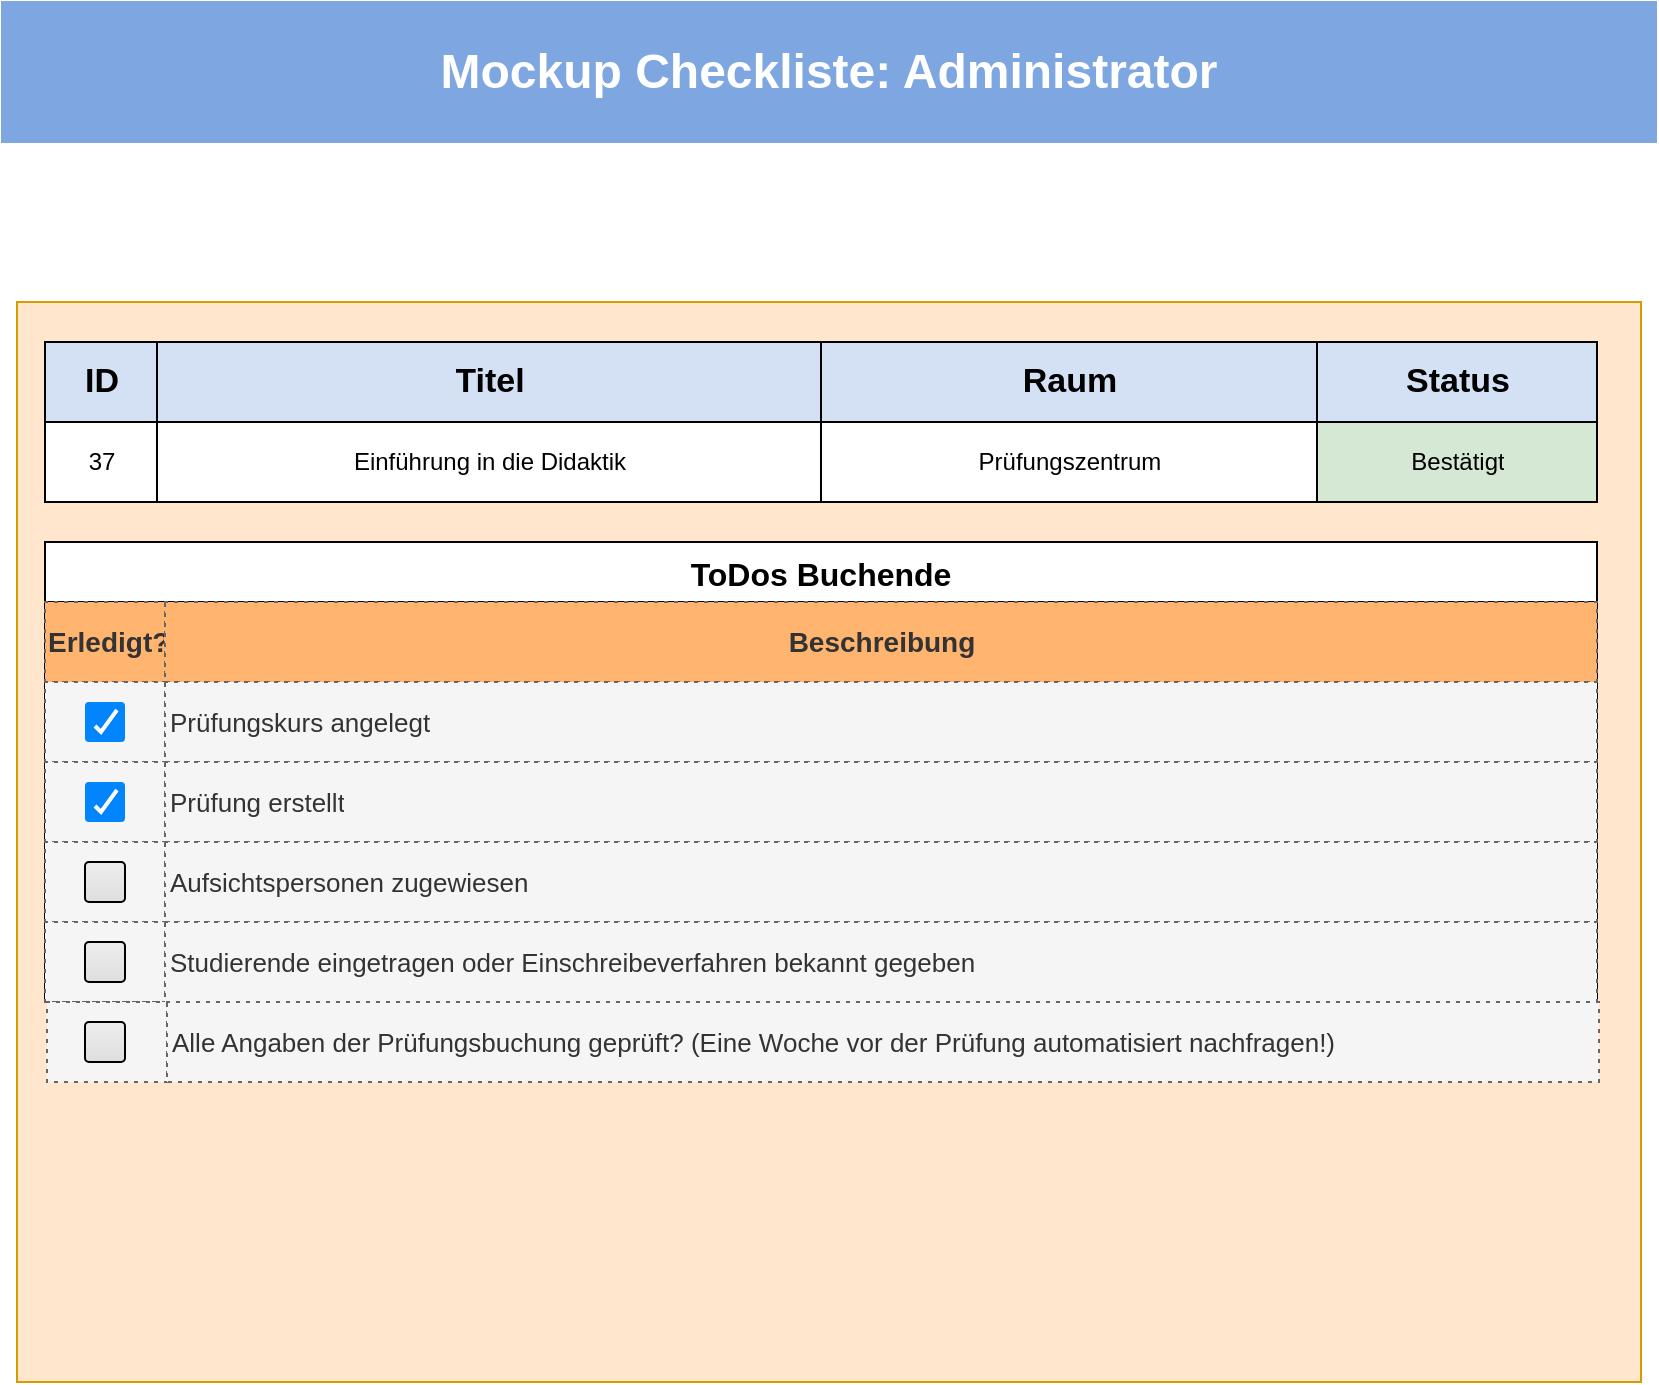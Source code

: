 <mxfile version="24.7.5" pages="2">
  <diagram name="Checkliste" id="Zr_G_hcXwSWRQ9lRJL4E">
    <mxGraphModel grid="1" page="1" gridSize="10" guides="1" tooltips="1" connect="1" arrows="1" fold="1" pageScale="1" pageWidth="827" pageHeight="1169" math="0" shadow="0">
      <root>
        <mxCell id="0" />
        <mxCell id="1" parent="0" />
        <mxCell id="95HuahfwG-BCZ0HRhhbP-1" value="&lt;font style=&quot;font-size: 24px;&quot; color=&quot;#ffffff&quot;&gt;&lt;b&gt;Mockup Checkliste: Administrator&lt;/b&gt;&lt;/font&gt;" style="rounded=0;whiteSpace=wrap;html=1;fillColor=#7EA6E0;strokeColor=#7EA6E0;" parent="1" vertex="1">
          <mxGeometry y="20" width="827" height="70" as="geometry" />
        </mxCell>
        <mxCell id="M1PSyhu-Lv1iWgx_K_dI-1" value="" style="whiteSpace=wrap;html=1;fillColor=#ffe6cc;strokeColor=#d79b00;" vertex="1" parent="1">
          <mxGeometry x="7.5" y="170" width="812" height="540" as="geometry" />
        </mxCell>
        <mxCell id="M1PSyhu-Lv1iWgx_K_dI-3" value="" style="shape=table;startSize=0;container=1;collapsible=0;childLayout=tableLayout;" vertex="1" parent="1">
          <mxGeometry x="21.5" y="190" width="776" height="80" as="geometry" />
        </mxCell>
        <mxCell id="M1PSyhu-Lv1iWgx_K_dI-4" value="" style="shape=tableRow;horizontal=0;startSize=0;swimlaneHead=0;swimlaneBody=0;strokeColor=inherit;top=0;left=0;bottom=0;right=0;collapsible=0;dropTarget=0;fillColor=none;points=[[0,0.5],[1,0.5]];portConstraint=eastwest;" vertex="1" parent="M1PSyhu-Lv1iWgx_K_dI-3">
          <mxGeometry width="776" height="40" as="geometry" />
        </mxCell>
        <mxCell id="M1PSyhu-Lv1iWgx_K_dI-5" value="ID" style="shape=partialRectangle;html=1;whiteSpace=wrap;connectable=0;strokeColor=default;overflow=hidden;fillColor=#D4E1F5;top=1;left=1;bottom=1;right=1;pointerEvents=1;fontSize=17;fontStyle=1;labelBorderColor=none;textShadow=0;shadow=0;" vertex="1" parent="M1PSyhu-Lv1iWgx_K_dI-4">
          <mxGeometry width="56" height="40" as="geometry">
            <mxRectangle width="56" height="40" as="alternateBounds" />
          </mxGeometry>
        </mxCell>
        <mxCell id="M1PSyhu-Lv1iWgx_K_dI-6" value="Titel" style="shape=partialRectangle;html=1;whiteSpace=wrap;connectable=0;strokeColor=default;overflow=hidden;fillColor=#D4E1F5;top=1;left=1;bottom=1;right=1;pointerEvents=1;fontSize=17;fontStyle=1;labelBorderColor=none;textShadow=0;shadow=0;" vertex="1" parent="M1PSyhu-Lv1iWgx_K_dI-4">
          <mxGeometry x="56" width="332" height="40" as="geometry">
            <mxRectangle width="332" height="40" as="alternateBounds" />
          </mxGeometry>
        </mxCell>
        <mxCell id="M1PSyhu-Lv1iWgx_K_dI-7" value="Raum" style="shape=partialRectangle;html=1;whiteSpace=wrap;connectable=0;strokeColor=default;overflow=hidden;fillColor=#D4E1F5;top=1;left=1;bottom=1;right=1;pointerEvents=1;fontSize=17;fontStyle=1;labelBorderColor=none;textShadow=0;shadow=0;" vertex="1" parent="M1PSyhu-Lv1iWgx_K_dI-4">
          <mxGeometry x="388" width="248" height="40" as="geometry">
            <mxRectangle width="248" height="40" as="alternateBounds" />
          </mxGeometry>
        </mxCell>
        <mxCell id="M1PSyhu-Lv1iWgx_K_dI-8" value="Status" style="shape=partialRectangle;html=1;whiteSpace=wrap;connectable=0;strokeColor=default;overflow=hidden;fillColor=#D4E1F5;top=1;left=1;bottom=1;right=1;pointerEvents=1;fontSize=17;fontStyle=1;labelBorderColor=none;textShadow=0;shadow=0;" vertex="1" parent="M1PSyhu-Lv1iWgx_K_dI-4">
          <mxGeometry x="636" width="140" height="40" as="geometry">
            <mxRectangle width="140" height="40" as="alternateBounds" />
          </mxGeometry>
        </mxCell>
        <mxCell id="M1PSyhu-Lv1iWgx_K_dI-9" value="" style="shape=tableRow;horizontal=0;startSize=0;swimlaneHead=0;swimlaneBody=0;strokeColor=default;top=0;left=0;bottom=0;right=0;collapsible=0;dropTarget=0;fillColor=none;points=[[0,0.5],[1,0.5]];portConstraint=eastwest;" vertex="1" parent="M1PSyhu-Lv1iWgx_K_dI-3">
          <mxGeometry y="40" width="776" height="40" as="geometry" />
        </mxCell>
        <mxCell id="M1PSyhu-Lv1iWgx_K_dI-10" value="37" style="shape=partialRectangle;html=1;whiteSpace=wrap;connectable=0;strokeColor=default;overflow=hidden;fillColor=none;top=1;left=1;bottom=1;right=1;pointerEvents=1;" vertex="1" parent="M1PSyhu-Lv1iWgx_K_dI-9">
          <mxGeometry width="56" height="40" as="geometry">
            <mxRectangle width="56" height="40" as="alternateBounds" />
          </mxGeometry>
        </mxCell>
        <mxCell id="M1PSyhu-Lv1iWgx_K_dI-11" value="Einführung in die Didaktik" style="shape=partialRectangle;html=1;whiteSpace=wrap;connectable=0;strokeColor=default;overflow=hidden;fillColor=none;top=1;left=1;bottom=1;right=1;pointerEvents=1;" vertex="1" parent="M1PSyhu-Lv1iWgx_K_dI-9">
          <mxGeometry x="56" width="332" height="40" as="geometry">
            <mxRectangle width="332" height="40" as="alternateBounds" />
          </mxGeometry>
        </mxCell>
        <mxCell id="M1PSyhu-Lv1iWgx_K_dI-12" value="Prüfungszentrum" style="shape=partialRectangle;html=1;whiteSpace=wrap;connectable=0;strokeColor=default;overflow=hidden;fillColor=none;top=1;left=1;bottom=1;right=1;pointerEvents=1;" vertex="1" parent="M1PSyhu-Lv1iWgx_K_dI-9">
          <mxGeometry x="388" width="248" height="40" as="geometry">
            <mxRectangle width="248" height="40" as="alternateBounds" />
          </mxGeometry>
        </mxCell>
        <mxCell id="M1PSyhu-Lv1iWgx_K_dI-13" value="Bestätigt" style="shape=partialRectangle;html=1;whiteSpace=wrap;connectable=0;strokeColor=default;overflow=hidden;fillColor=#d5e8d4;top=1;left=1;bottom=1;right=1;pointerEvents=1;" vertex="1" parent="M1PSyhu-Lv1iWgx_K_dI-9">
          <mxGeometry x="636" width="140" height="40" as="geometry">
            <mxRectangle width="140" height="40" as="alternateBounds" />
          </mxGeometry>
        </mxCell>
        <mxCell id="M1PSyhu-Lv1iWgx_K_dI-14" value="ToDos Buchende" style="shape=table;startSize=30;container=1;collapsible=0;childLayout=tableLayout;fontStyle=1;fontSize=16;" vertex="1" parent="1">
          <mxGeometry x="21.5" y="290" width="776.0" height="230" as="geometry" />
        </mxCell>
        <mxCell id="M1PSyhu-Lv1iWgx_K_dI-15" value="" style="shape=tableRow;horizontal=0;startSize=0;swimlaneHead=0;swimlaneBody=0;strokeColor=inherit;top=0;left=0;bottom=0;right=0;collapsible=0;dropTarget=0;fillColor=none;points=[[0,0.5],[1,0.5]];portConstraint=eastwest;" vertex="1" parent="M1PSyhu-Lv1iWgx_K_dI-14">
          <mxGeometry y="30" width="776.0" height="40" as="geometry" />
        </mxCell>
        <mxCell id="M1PSyhu-Lv1iWgx_K_dI-16" value="Erledigt?" style="shape=partialRectangle;html=1;whiteSpace=wrap;connectable=0;strokeColor=#666666;overflow=hidden;fillColor=#FFB570;top=1;left=1;bottom=1;right=1;pointerEvents=1;fontColor=#333333;dashed=1;dashPattern=1 4;fontSize=14;fontStyle=1" vertex="1" parent="M1PSyhu-Lv1iWgx_K_dI-15">
          <mxGeometry width="60" height="40" as="geometry">
            <mxRectangle width="60" height="40" as="alternateBounds" />
          </mxGeometry>
        </mxCell>
        <mxCell id="M1PSyhu-Lv1iWgx_K_dI-17" value="Beschreibung" style="shape=partialRectangle;html=1;whiteSpace=wrap;connectable=0;strokeColor=#666666;overflow=hidden;fillColor=#FFB570;top=1;left=1;bottom=1;right=1;pointerEvents=1;fontColor=#333333;dashed=1;dashPattern=1 4;fontSize=14;fontStyle=1" vertex="1" parent="M1PSyhu-Lv1iWgx_K_dI-15">
          <mxGeometry x="60" width="716" height="40" as="geometry">
            <mxRectangle width="716" height="40" as="alternateBounds" />
          </mxGeometry>
        </mxCell>
        <mxCell id="M1PSyhu-Lv1iWgx_K_dI-18" value="" style="shape=tableRow;horizontal=0;startSize=0;swimlaneHead=0;swimlaneBody=0;strokeColor=inherit;top=0;left=0;bottom=0;right=0;collapsible=0;dropTarget=0;fillColor=none;points=[[0,0.5],[1,0.5]];portConstraint=eastwest;" vertex="1" parent="M1PSyhu-Lv1iWgx_K_dI-14">
          <mxGeometry y="70" width="776.0" height="40" as="geometry" />
        </mxCell>
        <mxCell id="M1PSyhu-Lv1iWgx_K_dI-19" value="" style="shape=partialRectangle;html=1;whiteSpace=wrap;connectable=0;strokeColor=#666666;overflow=hidden;fillColor=#f5f5f5;top=1;left=1;bottom=1;right=1;pointerEvents=1;fontColor=#333333;dashed=1;dashPattern=1 4;" vertex="1" parent="M1PSyhu-Lv1iWgx_K_dI-18">
          <mxGeometry width="60" height="40" as="geometry">
            <mxRectangle width="60" height="40" as="alternateBounds" />
          </mxGeometry>
        </mxCell>
        <mxCell id="M1PSyhu-Lv1iWgx_K_dI-20" value="Prüfungskurs angelegt" style="shape=partialRectangle;html=1;whiteSpace=wrap;connectable=0;strokeColor=#666666;overflow=hidden;fillColor=#f5f5f5;top=1;left=1;bottom=1;right=1;pointerEvents=1;fontColor=#333333;dashed=1;dashPattern=1 4;align=left;fontSize=13;" vertex="1" parent="M1PSyhu-Lv1iWgx_K_dI-18">
          <mxGeometry x="60" width="716" height="40" as="geometry">
            <mxRectangle width="716" height="40" as="alternateBounds" />
          </mxGeometry>
        </mxCell>
        <mxCell id="M1PSyhu-Lv1iWgx_K_dI-21" value="" style="shape=tableRow;horizontal=0;startSize=0;swimlaneHead=0;swimlaneBody=0;strokeColor=inherit;top=0;left=0;bottom=0;right=0;collapsible=0;dropTarget=0;fillColor=none;points=[[0,0.5],[1,0.5]];portConstraint=eastwest;" vertex="1" parent="M1PSyhu-Lv1iWgx_K_dI-14">
          <mxGeometry y="110" width="776.0" height="40" as="geometry" />
        </mxCell>
        <mxCell id="M1PSyhu-Lv1iWgx_K_dI-22" value="" style="shape=partialRectangle;html=1;whiteSpace=wrap;connectable=0;strokeColor=#666666;overflow=hidden;fillColor=#f5f5f5;top=1;left=1;bottom=1;right=1;pointerEvents=1;fontColor=#333333;dashed=1;dashPattern=1 4;" vertex="1" parent="M1PSyhu-Lv1iWgx_K_dI-21">
          <mxGeometry width="60" height="40" as="geometry">
            <mxRectangle width="60" height="40" as="alternateBounds" />
          </mxGeometry>
        </mxCell>
        <mxCell id="M1PSyhu-Lv1iWgx_K_dI-23" value="Prüfung erstellt" style="shape=partialRectangle;html=1;whiteSpace=wrap;connectable=0;strokeColor=#666666;overflow=hidden;fillColor=#f5f5f5;top=1;left=1;bottom=1;right=1;pointerEvents=1;fontColor=#333333;dashed=1;dashPattern=1 4;align=left;fontSize=13;" vertex="1" parent="M1PSyhu-Lv1iWgx_K_dI-21">
          <mxGeometry x="60" width="716" height="40" as="geometry">
            <mxRectangle width="716" height="40" as="alternateBounds" />
          </mxGeometry>
        </mxCell>
        <mxCell id="M1PSyhu-Lv1iWgx_K_dI-24" value="" style="shape=tableRow;horizontal=0;startSize=0;swimlaneHead=0;swimlaneBody=0;strokeColor=inherit;top=0;left=0;bottom=0;right=0;collapsible=0;dropTarget=0;fillColor=none;points=[[0,0.5],[1,0.5]];portConstraint=eastwest;" vertex="1" parent="M1PSyhu-Lv1iWgx_K_dI-14">
          <mxGeometry y="150" width="776.0" height="40" as="geometry" />
        </mxCell>
        <mxCell id="M1PSyhu-Lv1iWgx_K_dI-25" value="" style="shape=partialRectangle;html=1;whiteSpace=wrap;connectable=0;strokeColor=#666666;overflow=hidden;fillColor=#f5f5f5;top=1;left=1;bottom=1;right=1;pointerEvents=1;fontColor=#333333;dashed=1;dashPattern=1 4;" vertex="1" parent="M1PSyhu-Lv1iWgx_K_dI-24">
          <mxGeometry width="60" height="40" as="geometry">
            <mxRectangle width="60" height="40" as="alternateBounds" />
          </mxGeometry>
        </mxCell>
        <mxCell id="M1PSyhu-Lv1iWgx_K_dI-26" value="Aufsichtspersonen zugewiesen" style="shape=partialRectangle;html=1;whiteSpace=wrap;connectable=0;strokeColor=#666666;overflow=hidden;fillColor=#f5f5f5;top=1;left=1;bottom=1;right=1;pointerEvents=1;fontColor=#333333;dashed=1;dashPattern=1 4;align=left;fontSize=13;" vertex="1" parent="M1PSyhu-Lv1iWgx_K_dI-24">
          <mxGeometry x="60" width="716" height="40" as="geometry">
            <mxRectangle width="716" height="40" as="alternateBounds" />
          </mxGeometry>
        </mxCell>
        <mxCell id="M1PSyhu-Lv1iWgx_K_dI-27" value="" style="shape=tableRow;horizontal=0;startSize=0;swimlaneHead=0;swimlaneBody=0;strokeColor=inherit;top=0;left=0;bottom=0;right=0;collapsible=0;dropTarget=0;fillColor=none;points=[[0,0.5],[1,0.5]];portConstraint=eastwest;" vertex="1" parent="M1PSyhu-Lv1iWgx_K_dI-14">
          <mxGeometry y="190" width="776.0" height="40" as="geometry" />
        </mxCell>
        <mxCell id="M1PSyhu-Lv1iWgx_K_dI-28" value="" style="shape=partialRectangle;html=1;whiteSpace=wrap;connectable=0;strokeColor=#666666;overflow=hidden;fillColor=#f5f5f5;top=1;left=1;bottom=1;right=1;pointerEvents=1;fontColor=#333333;dashed=1;dashPattern=1 4;" vertex="1" parent="M1PSyhu-Lv1iWgx_K_dI-27">
          <mxGeometry width="60" height="40" as="geometry">
            <mxRectangle width="60" height="40" as="alternateBounds" />
          </mxGeometry>
        </mxCell>
        <mxCell id="M1PSyhu-Lv1iWgx_K_dI-29" value="Studierende eingetragen oder Einschreibeverfahren bekannt gegeben" style="shape=partialRectangle;html=1;whiteSpace=wrap;connectable=0;strokeColor=#666666;overflow=hidden;fillColor=#f5f5f5;top=1;left=1;bottom=1;right=1;pointerEvents=1;fontColor=#333333;dashed=1;dashPattern=1 4;align=left;fontSize=13;" vertex="1" parent="M1PSyhu-Lv1iWgx_K_dI-27">
          <mxGeometry x="60" width="716" height="40" as="geometry">
            <mxRectangle width="716" height="40" as="alternateBounds" />
          </mxGeometry>
        </mxCell>
        <UserObject label="" tooltip="Wurde der Haken vom Buchenden gesetzt, erscheint er auch beim Service-Team / Administrator" id="M1PSyhu-Lv1iWgx_K_dI-30">
          <mxCell style="html=1;shadow=0;dashed=0;shape=mxgraph.bootstrap.checkbox2;labelPosition=right;verticalLabelPosition=middle;align=left;verticalAlign=middle;gradientColor=#DEDEDE;fillColor=#EDEDED;checked=1;spacing=5;checkedFill=#0085FC;checkedStroke=#ffffff;sketch=0;" vertex="1" parent="1">
            <mxGeometry x="41.5" y="370" width="20" height="20" as="geometry" />
          </mxCell>
        </UserObject>
        <UserObject label="" tooltip="Wurde der Haken vom Buchenden gesetzt, erscheint er auch beim Service-Team / Administrator" id="M1PSyhu-Lv1iWgx_K_dI-31">
          <mxCell style="html=1;shadow=0;dashed=0;shape=mxgraph.bootstrap.checkbox2;labelPosition=right;verticalLabelPosition=middle;align=left;verticalAlign=middle;gradientColor=#DEDEDE;fillColor=#EDEDED;checked=1;spacing=5;checkedFill=#0085FC;checkedStroke=#ffffff;sketch=0;" vertex="1" parent="1">
            <mxGeometry x="41.5" y="410" width="20" height="20" as="geometry" />
          </mxCell>
        </UserObject>
        <UserObject label="" tooltip="Wurde der Haken vom Buchenden gesetzt, erscheint er auch beim Service-Team / Administrator" id="M1PSyhu-Lv1iWgx_K_dI-32">
          <mxCell style="html=1;shadow=0;dashed=0;shape=mxgraph.bootstrap.checkbox2;labelPosition=right;verticalLabelPosition=middle;align=left;verticalAlign=middle;gradientColor=#DEDEDE;fillColor=#EDEDED;checked=0;spacing=5;checkedFill=#0085FC;checkedStroke=#ffffff;sketch=0;" vertex="1" parent="1">
            <mxGeometry x="41.5" y="450" width="20" height="20" as="geometry" />
          </mxCell>
        </UserObject>
        <UserObject label="" tooltip="Wurde der Haken vom Buchenden gesetzt, erscheint er auch beim Service-Team / Administrator" id="M1PSyhu-Lv1iWgx_K_dI-33">
          <mxCell style="html=1;shadow=0;dashed=0;shape=mxgraph.bootstrap.checkbox2;labelPosition=right;verticalLabelPosition=middle;align=left;verticalAlign=middle;gradientColor=#DEDEDE;fillColor=#EDEDED;checked=0;spacing=5;checkedFill=#0085FC;checkedStroke=#ffffff;sketch=0;" vertex="1" parent="1">
            <mxGeometry x="41.5" y="490" width="20" height="20" as="geometry" />
          </mxCell>
        </UserObject>
        <mxCell id="M1PSyhu-Lv1iWgx_K_dI-34" value="" style="shape=tableRow;horizontal=0;startSize=0;swimlaneHead=0;swimlaneBody=0;strokeColor=inherit;top=0;left=0;bottom=0;right=0;collapsible=0;dropTarget=0;fillColor=none;points=[[0,0.5],[1,0.5]];portConstraint=eastwest;" vertex="1" parent="1">
          <mxGeometry x="22.5" y="520" width="776.0" height="40" as="geometry" />
        </mxCell>
        <mxCell id="M1PSyhu-Lv1iWgx_K_dI-35" value="" style="shape=partialRectangle;html=1;whiteSpace=wrap;connectable=0;strokeColor=#666666;overflow=hidden;fillColor=#f5f5f5;top=1;left=1;bottom=1;right=1;pointerEvents=1;fontColor=#333333;dashed=1;dashPattern=1 4;" vertex="1" parent="M1PSyhu-Lv1iWgx_K_dI-34">
          <mxGeometry width="60" height="40" as="geometry">
            <mxRectangle width="60" height="40" as="alternateBounds" />
          </mxGeometry>
        </mxCell>
        <mxCell id="M1PSyhu-Lv1iWgx_K_dI-36" value="Alle Angaben der Prüfungsbuchung geprüft? (Eine Woche vor der Prüfung automatisiert nachfragen!)" style="shape=partialRectangle;html=1;whiteSpace=wrap;connectable=0;strokeColor=#666666;overflow=hidden;fillColor=#f5f5f5;top=1;left=1;bottom=1;right=1;pointerEvents=1;fontColor=#333333;dashed=1;dashPattern=1 4;align=left;fontSize=13;" vertex="1" parent="M1PSyhu-Lv1iWgx_K_dI-34">
          <mxGeometry x="60" width="716" height="40" as="geometry">
            <mxRectangle width="716" height="40" as="alternateBounds" />
          </mxGeometry>
        </mxCell>
        <UserObject label="" tooltip="Wurde der Haken vom Buchenden gesetzt, erscheint er auch beim Service-Team / Administrator" id="M1PSyhu-Lv1iWgx_K_dI-37">
          <mxCell style="html=1;shadow=0;dashed=0;shape=mxgraph.bootstrap.checkbox2;labelPosition=right;verticalLabelPosition=middle;align=left;verticalAlign=middle;gradientColor=#DEDEDE;fillColor=#EDEDED;checked=0;spacing=5;checkedFill=#0085FC;checkedStroke=#ffffff;sketch=0;" vertex="1" parent="1">
            <mxGeometry x="41.5" y="530" width="20" height="20" as="geometry" />
          </mxCell>
        </UserObject>
      </root>
    </mxGraphModel>
  </diagram>
  <diagram id="U2jb-RSi5WsM652t6KDA" name="Adminoberfläche">
    <mxGraphModel dx="1410" dy="756" grid="1" gridSize="10" guides="1" tooltips="1" connect="1" arrows="1" fold="1" page="1" pageScale="1" pageWidth="827" pageHeight="1169" math="0" shadow="0">
      <root>
        <mxCell id="0" />
        <mxCell id="1" parent="0" />
        <mxCell id="hhbZZIXx-p72COfFiIwf-1" value="Konfiguration Prüfungsräume" style="text;html=1;align=center;verticalAlign=middle;resizable=0;points=[];autosize=1;strokeColor=#b85450;fillColor=#f8cecc;fontSize=14;fontStyle=1" vertex="1" parent="1">
          <mxGeometry x="40" y="260" width="210" height="30" as="geometry" />
        </mxCell>
        <mxCell id="hhbZZIXx-p72COfFiIwf-3" value="&lt;font style=&quot;font-size: 24px;&quot; color=&quot;#ffffff&quot;&gt;&lt;b&gt;Mockup ADMIN BACKEND&lt;/b&gt;&lt;/font&gt;" style="rounded=0;whiteSpace=wrap;html=1;fillColor=#7EA6E0;strokeColor=#7EA6E0;" vertex="1" parent="1">
          <mxGeometry y="20" width="827" height="70" as="geometry" />
        </mxCell>
        <mxCell id="hhbZZIXx-p72COfFiIwf-4" value="Konfiguration Kalender" style="text;html=1;align=center;verticalAlign=middle;resizable=0;points=[];autosize=1;strokeColor=#b85450;fillColor=#f8cecc;fontSize=14;fontStyle=1" vertex="1" parent="1">
          <mxGeometry x="40" y="120" width="170" height="30" as="geometry" />
        </mxCell>
        <mxCell id="hhbZZIXx-p72COfFiIwf-5" value="Konfiguration Benachrichtigungen" style="text;html=1;align=center;verticalAlign=middle;resizable=0;points=[];autosize=1;strokeColor=#b85450;fillColor=#f8cecc;fontSize=14;fontStyle=1" vertex="1" parent="1">
          <mxGeometry x="40" y="420" width="230" height="30" as="geometry" />
        </mxCell>
      </root>
    </mxGraphModel>
  </diagram>
</mxfile>
